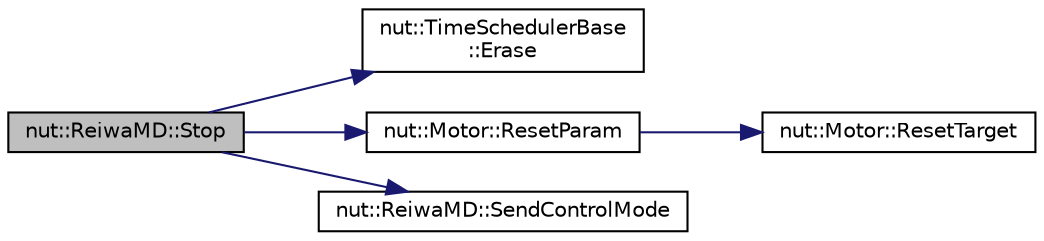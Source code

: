 digraph "nut::ReiwaMD::Stop"
{
 // LATEX_PDF_SIZE
  edge [fontname="Helvetica",fontsize="10",labelfontname="Helvetica",labelfontsize="10"];
  node [fontname="Helvetica",fontsize="10",shape=record];
  rankdir="LR";
  Node1 [label="nut::ReiwaMD::Stop",height=0.2,width=0.4,color="black", fillcolor="grey75", style="filled", fontcolor="black",tooltip="制御ストップ"];
  Node1 -> Node2 [color="midnightblue",fontsize="10",style="solid",fontname="Helvetica"];
  Node2 [label="nut::TimeSchedulerBase\l::Erase",height=0.2,width=0.4,color="black", fillcolor="white", style="filled",URL="$d9/d00/classnut_1_1_time_scheduler_base.html#a1d0ecaefe7d5c5f1266a4021fba23d69",tooltip="スケジューラ削除"];
  Node1 -> Node3 [color="midnightblue",fontsize="10",style="solid",fontname="Helvetica"];
  Node3 [label="nut::Motor::ResetParam",height=0.2,width=0.4,color="black", fillcolor="white", style="filled",URL="$d5/da2/classnut_1_1_motor.html#a3ba6e0a3b25c9d3d0f1ae555acfd10fe",tooltip="パラメータ&目標値リセット"];
  Node3 -> Node4 [color="midnightblue",fontsize="10",style="solid",fontname="Helvetica"];
  Node4 [label="nut::Motor::ResetTarget",height=0.2,width=0.4,color="black", fillcolor="white", style="filled",URL="$d5/da2/classnut_1_1_motor.html#aab752ad27241d68413a18f0e3d268ec6",tooltip="目標値リセット"];
  Node1 -> Node5 [color="midnightblue",fontsize="10",style="solid",fontname="Helvetica"];
  Node5 [label="nut::ReiwaMD::SendControlMode",height=0.2,width=0.4,color="black", fillcolor="white", style="filled",URL="$df/da1/classnut_1_1_reiwa_m_d.html#a4209d3d2b8dedaa939277d24c447be5a",tooltip="制御モード変更"];
}
